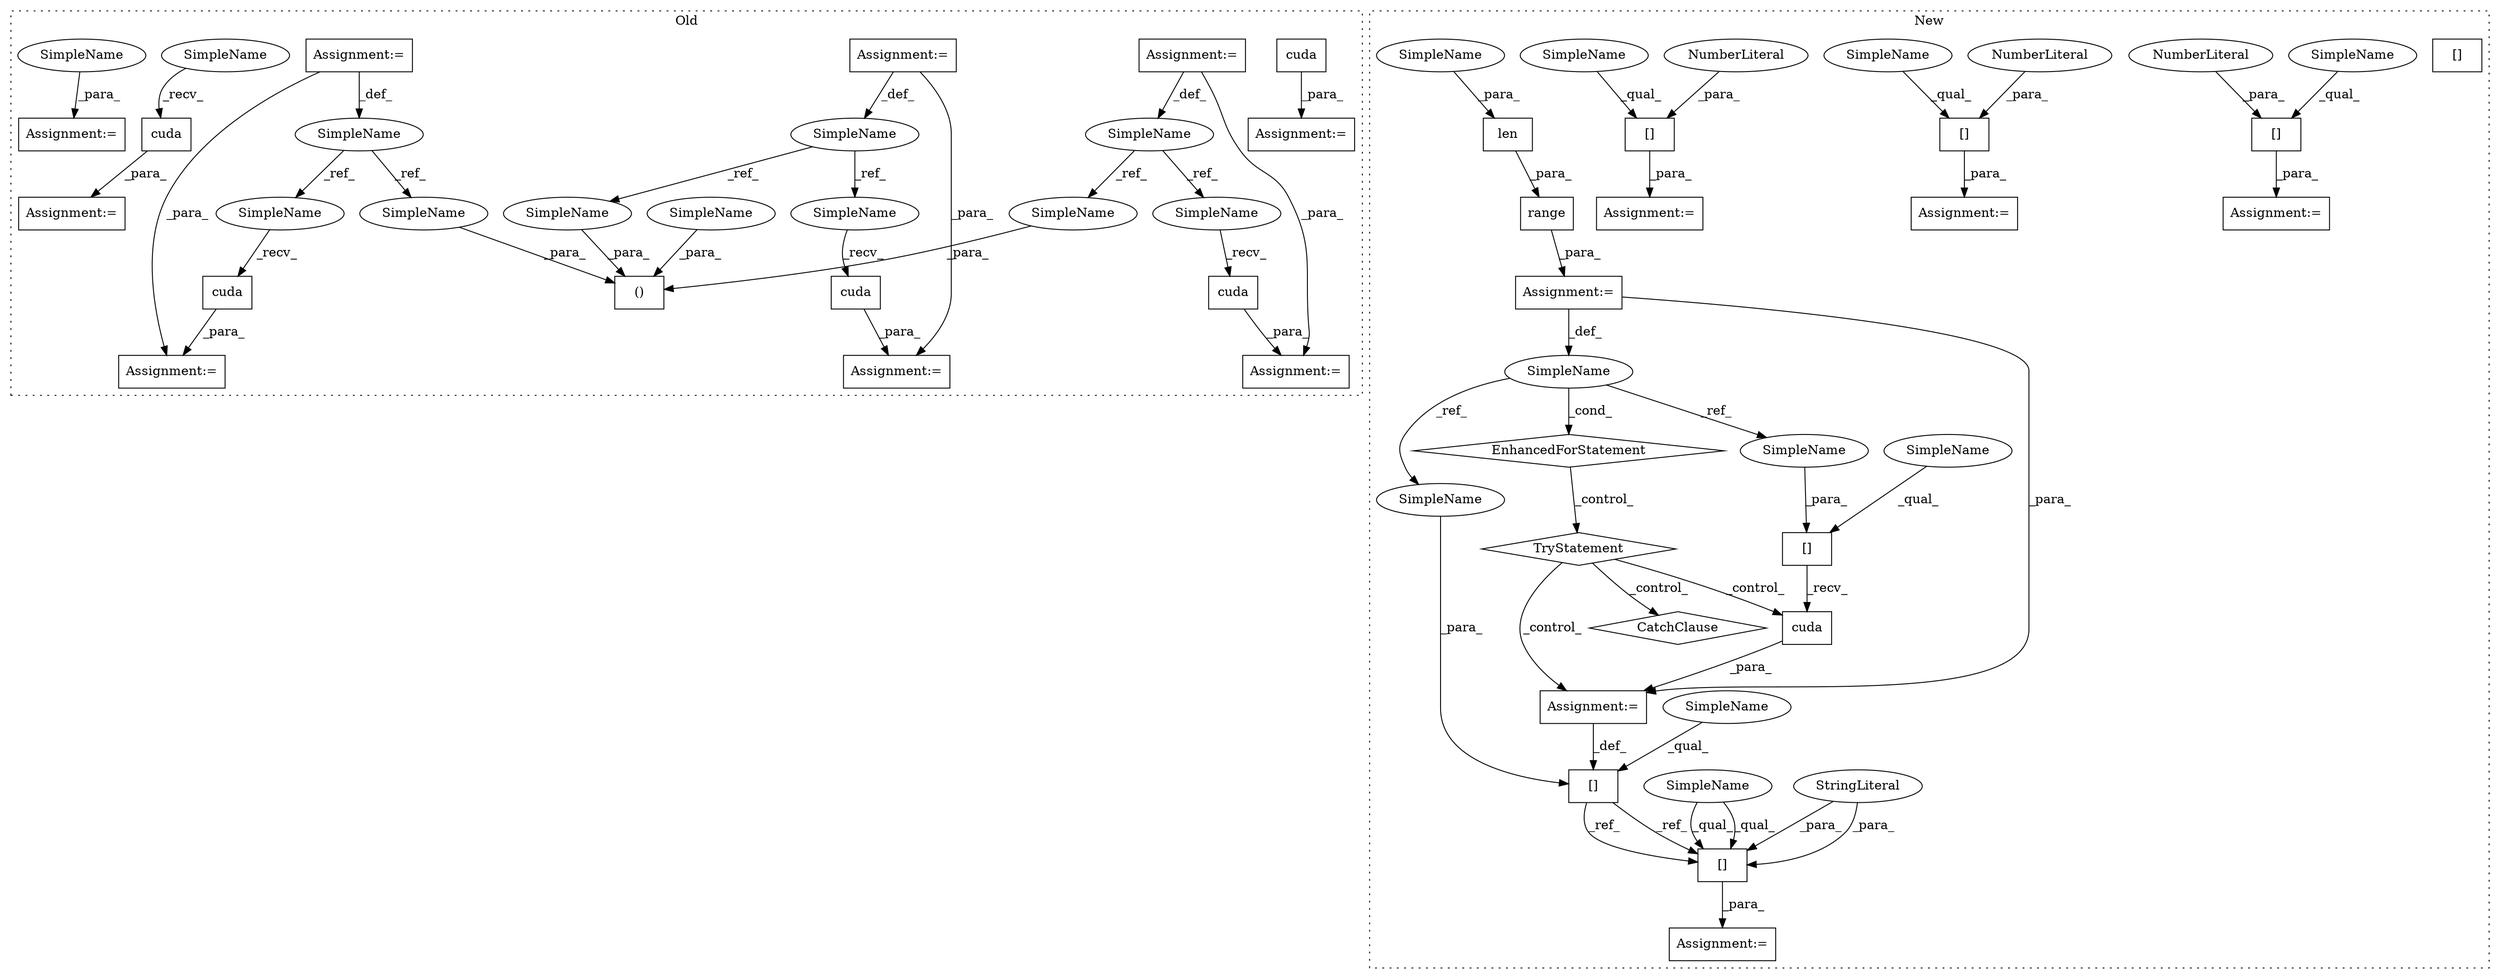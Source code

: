 digraph G {
subgraph cluster0 {
1 [label="cuda" a="32" s="5406" l="6" shape="box"];
4 [label="Assignment:=" a="7" s="5399" l="1" shape="box"];
11 [label="SimpleName" a="42" s="4874" l="5" shape="ellipse"];
12 [label="()" a="106" s="5222" l="113" shape="box"];
13 [label="SimpleName" a="42" s="4810" l="4" shape="ellipse"];
14 [label="cuda" a="32" s="5462" l="6" shape="box"];
15 [label="SimpleName" a="42" s="4968" l="4" shape="ellipse"];
16 [label="cuda" a="32" s="5520" l="6" shape="box"];
17 [label="cuda" a="32" s="5492" l="6" shape="box"];
18 [label="cuda" a="32" s="5434" l="6" shape="box"];
28 [label="Assignment:=" a="7" s="4874" l="5" shape="box"];
29 [label="Assignment:=" a="7" s="5485" l="1" shape="box"];
30 [label="Assignment:=" a="7" s="5335" l="2" shape="box"];
32 [label="Assignment:=" a="7" s="4810" l="4" shape="box"];
33 [label="Assignment:=" a="7" s="5514" l="1" shape="box"];
34 [label="Assignment:=" a="7" s="5456" l="1" shape="box"];
35 [label="Assignment:=" a="7" s="4968" l="4" shape="box"];
36 [label="Assignment:=" a="7" s="5428" l="1" shape="box"];
42 [label="SimpleName" a="42" s="5279" l="5" shape="ellipse"];
43 [label="SimpleName" a="42" s="5400" l="5" shape="ellipse"];
44 [label="SimpleName" a="42" s="5337" l="4" shape="ellipse"];
46 [label="SimpleName" a="42" s="5486" l="5" shape="ellipse"];
47 [label="SimpleName" a="42" s="5222" l="5" shape="ellipse"];
50 [label="SimpleName" a="42" s="5515" l="4" shape="ellipse"];
51 [label="SimpleName" a="42" s="5331" l="4" shape="ellipse"];
59 [label="SimpleName" a="42" s="5457" l="4" shape="ellipse"];
60 [label="SimpleName" a="42" s="5314" l="4" shape="ellipse"];
label = "Old";
style="dotted";
}
subgraph cluster1 {
2 [label="len" a="32" s="5369,5377" l="4,1" shape="box"];
3 [label="Assignment:=" a="7" s="5636" l="1" shape="box"];
5 [label="cuda" a="32" s="5431" l="6" shape="box"];
6 [label="[]" a="2" s="5415,5421" l="5,1" shape="box"];
7 [label="EnhancedForStatement" a="70" s="5290,5379" l="65,2" shape="diamond"];
8 [label="[]" a="2" s="5637,5659" l="5,1" shape="box"];
9 [label="TryStatement" a="54" s="5395" l="4" shape="diamond"];
10 [label="[]" a="2" s="5423,5429" l="5,1" shape="box"];
19 [label="[]" a="2" s="5592,5598" l="5,1" shape="box"];
20 [label="NumberLiteral" a="34" s="5597" l="1" shape="ellipse"];
21 [label="[]" a="2" s="5566,5572" l="5,1" shape="box"];
22 [label="NumberLiteral" a="34" s="5571" l="1" shape="ellipse"];
23 [label="[]" a="2" s="5615,5621" l="5,1" shape="box"];
24 [label="NumberLiteral" a="34" s="5620" l="1" shape="ellipse"];
25 [label="range" a="32" s="5363,5378" l="6,1" shape="box"];
26 [label="SimpleName" a="42" s="5359" l="1" shape="ellipse"];
27 [label="CatchClause" a="12" s="5454,5496" l="19,2" shape="diamond"];
31 [label="Assignment:=" a="7" s="5565" l="1" shape="box"];
37 [label="Assignment:=" a="7" s="5591" l="1" shape="box"];
38 [label="Assignment:=" a="7" s="5614" l="1" shape="box"];
39 [label="Assignment:=" a="7" s="5422" l="1" shape="box"];
40 [label="Assignment:=" a="7" s="5290,5379" l="65,2" shape="box"];
41 [label="StringLiteral" a="45" s="5642" l="17" shape="ellipse"];
45 [label="[]" a="2" s="5637,5659" l="5,1" shape="box"];
48 [label="SimpleName" a="42" s="5428" l="1" shape="ellipse"];
49 [label="SimpleName" a="42" s="5420" l="1" shape="ellipse"];
52 [label="SimpleName" a="42" s="5637" l="4" shape="ellipse"];
53 [label="SimpleName" a="42" s="5592" l="4" shape="ellipse"];
54 [label="SimpleName" a="42" s="5415" l="4" shape="ellipse"];
55 [label="SimpleName" a="42" s="5423" l="4" shape="ellipse"];
56 [label="SimpleName" a="42" s="5373" l="4" shape="ellipse"];
57 [label="SimpleName" a="42" s="5615" l="4" shape="ellipse"];
58 [label="SimpleName" a="42" s="5566" l="4" shape="ellipse"];
label = "New";
style="dotted";
}
1 -> 4 [label="_para_"];
2 -> 25 [label="_para_"];
5 -> 39 [label="_para_"];
6 -> 45 [label="_ref_"];
6 -> 45 [label="_ref_"];
7 -> 9 [label="_control_"];
9 -> 5 [label="_control_"];
9 -> 39 [label="_control_"];
9 -> 27 [label="_control_"];
10 -> 5 [label="_recv_"];
11 -> 42 [label="_ref_"];
11 -> 43 [label="_ref_"];
13 -> 59 [label="_ref_"];
13 -> 60 [label="_ref_"];
14 -> 34 [label="_para_"];
15 -> 51 [label="_ref_"];
15 -> 50 [label="_ref_"];
16 -> 33 [label="_para_"];
17 -> 29 [label="_para_"];
18 -> 36 [label="_para_"];
19 -> 37 [label="_para_"];
20 -> 19 [label="_para_"];
21 -> 31 [label="_para_"];
22 -> 21 [label="_para_"];
23 -> 38 [label="_para_"];
24 -> 23 [label="_para_"];
25 -> 40 [label="_para_"];
26 -> 7 [label="_cond_"];
26 -> 49 [label="_ref_"];
26 -> 48 [label="_ref_"];
28 -> 4 [label="_para_"];
28 -> 11 [label="_def_"];
32 -> 13 [label="_def_"];
32 -> 34 [label="_para_"];
35 -> 33 [label="_para_"];
35 -> 15 [label="_def_"];
39 -> 6 [label="_def_"];
40 -> 39 [label="_para_"];
40 -> 26 [label="_def_"];
41 -> 45 [label="_para_"];
41 -> 45 [label="_para_"];
42 -> 12 [label="_para_"];
43 -> 1 [label="_recv_"];
44 -> 30 [label="_para_"];
45 -> 3 [label="_para_"];
46 -> 17 [label="_recv_"];
47 -> 12 [label="_para_"];
48 -> 10 [label="_para_"];
49 -> 6 [label="_para_"];
50 -> 16 [label="_recv_"];
51 -> 12 [label="_para_"];
52 -> 45 [label="_qual_"];
52 -> 45 [label="_qual_"];
53 -> 19 [label="_qual_"];
54 -> 6 [label="_qual_"];
55 -> 10 [label="_qual_"];
56 -> 2 [label="_para_"];
57 -> 23 [label="_qual_"];
58 -> 21 [label="_qual_"];
59 -> 14 [label="_recv_"];
60 -> 12 [label="_para_"];
}